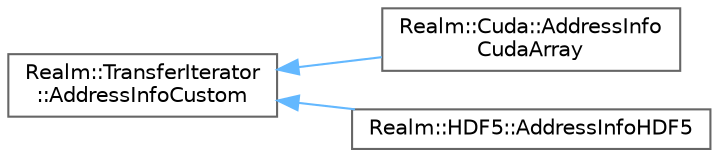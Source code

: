 digraph "Graphical Class Hierarchy"
{
 // LATEX_PDF_SIZE
  bgcolor="transparent";
  edge [fontname=Helvetica,fontsize=10,labelfontname=Helvetica,labelfontsize=10];
  node [fontname=Helvetica,fontsize=10,shape=box,height=0.2,width=0.4];
  rankdir="LR";
  Node0 [id="Node000000",label="Realm::TransferIterator\l::AddressInfoCustom",height=0.2,width=0.4,color="grey40", fillcolor="white", style="filled",URL="$classRealm_1_1TransferIterator_1_1AddressInfoCustom.html",tooltip=" "];
  Node0 -> Node1 [id="edge336_Node000000_Node000001",dir="back",color="steelblue1",style="solid",tooltip=" "];
  Node1 [id="Node000001",label="Realm::Cuda::AddressInfo\lCudaArray",height=0.2,width=0.4,color="grey40", fillcolor="white", style="filled",URL="$classRealm_1_1Cuda_1_1AddressInfoCudaArray.html",tooltip=" "];
  Node0 -> Node2 [id="edge337_Node000000_Node000002",dir="back",color="steelblue1",style="solid",tooltip=" "];
  Node2 [id="Node000002",label="Realm::HDF5::AddressInfoHDF5",height=0.2,width=0.4,color="grey40", fillcolor="white", style="filled",URL="$classRealm_1_1HDF5_1_1AddressInfoHDF5.html",tooltip=" "];
}
